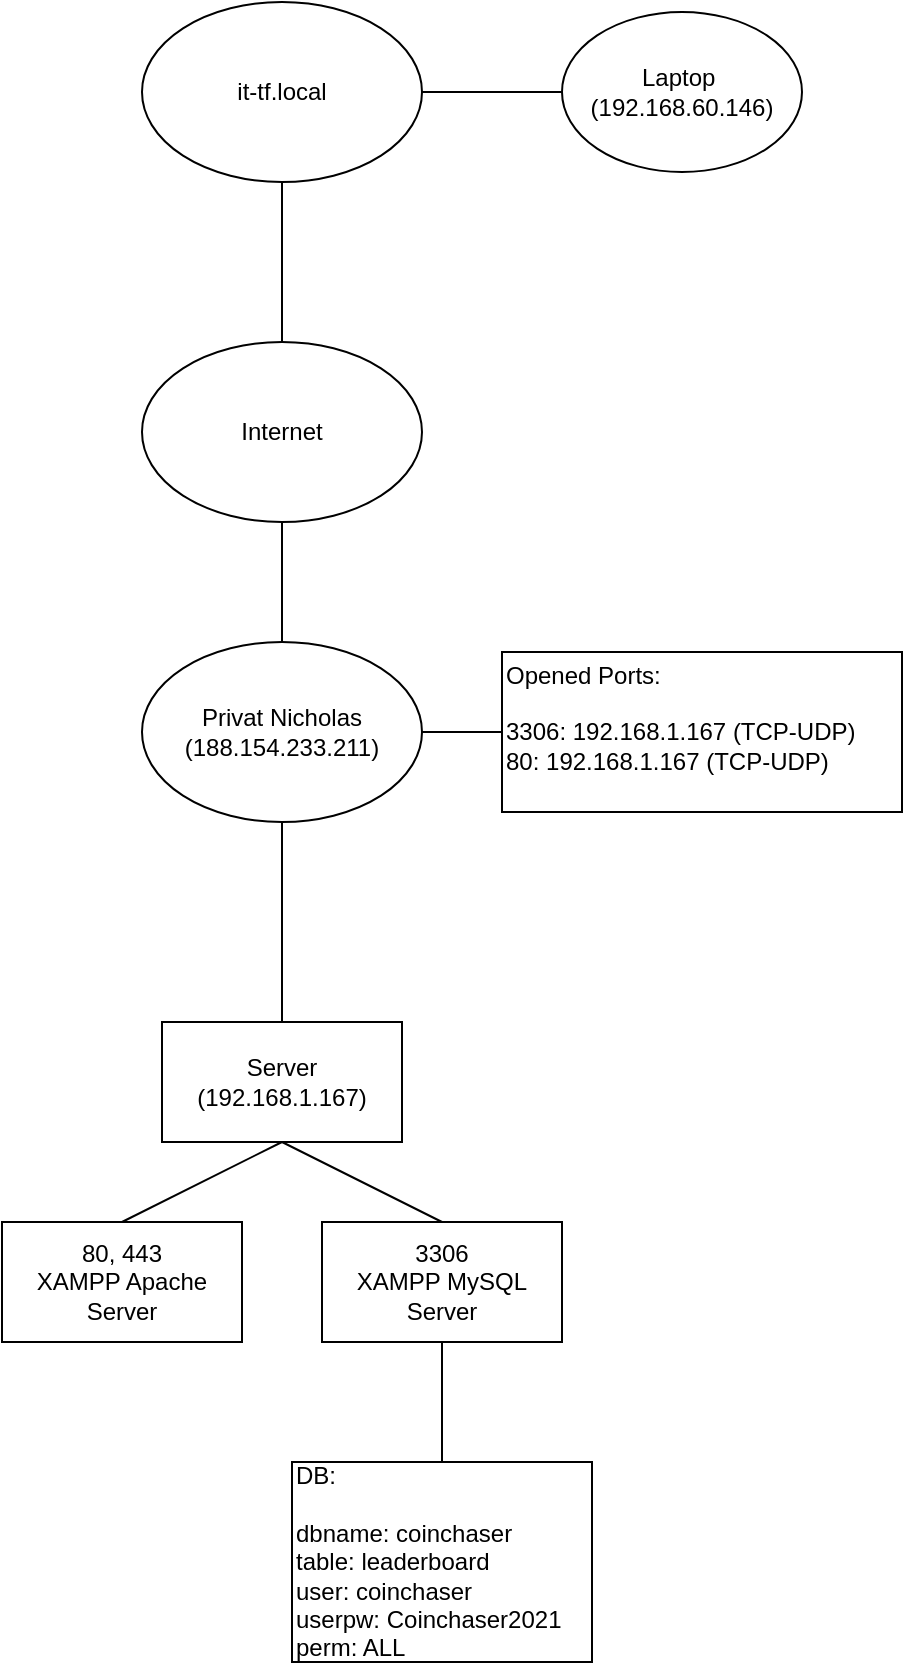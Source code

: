 <mxfile version="14.4.3" type="device"><diagram id="773FjeWrSGRfvHT-5A01" name="Seite-1"><mxGraphModel dx="1086" dy="816" grid="1" gridSize="10" guides="1" tooltips="1" connect="1" arrows="1" fold="1" page="1" pageScale="1" pageWidth="827" pageHeight="1169" math="0" shadow="0"><root><mxCell id="0"/><mxCell id="1" parent="0"/><mxCell id="YPBDrTzwjdlKrAquY6db-1" value="it-tf.local" style="ellipse;whiteSpace=wrap;html=1;" vertex="1" parent="1"><mxGeometry x="160" y="40" width="140" height="90" as="geometry"/></mxCell><mxCell id="YPBDrTzwjdlKrAquY6db-2" value="Privat Nicholas&lt;br&gt;(188.154.233.211)" style="ellipse;whiteSpace=wrap;html=1;" vertex="1" parent="1"><mxGeometry x="160" y="360" width="140" height="90" as="geometry"/></mxCell><mxCell id="YPBDrTzwjdlKrAquY6db-4" value="Server&lt;br&gt;(192.168.1.167)" style="rounded=0;whiteSpace=wrap;html=1;" vertex="1" parent="1"><mxGeometry x="170" y="550" width="120" height="60" as="geometry"/></mxCell><mxCell id="YPBDrTzwjdlKrAquY6db-6" value="Opened Ports:&amp;nbsp;&lt;br&gt;&lt;br&gt;3306: 192.168.1.167 (TCP-UDP)&lt;br&gt;&lt;div&gt;&lt;span&gt;80: 192.168.1.167 (TCP-UDP)&lt;/span&gt;&lt;/div&gt;&lt;div&gt;&lt;br&gt;&lt;/div&gt;" style="rounded=0;whiteSpace=wrap;html=1;align=left;" vertex="1" parent="1"><mxGeometry x="340" y="365" width="200" height="80" as="geometry"/></mxCell><mxCell id="YPBDrTzwjdlKrAquY6db-7" value="" style="endArrow=none;html=1;exitX=0.5;exitY=0;exitDx=0;exitDy=0;entryX=0.5;entryY=1;entryDx=0;entryDy=0;" edge="1" parent="1" source="YPBDrTzwjdlKrAquY6db-4" target="YPBDrTzwjdlKrAquY6db-2"><mxGeometry width="50" height="50" relative="1" as="geometry"><mxPoint x="380" y="510" as="sourcePoint"/><mxPoint x="430" y="460" as="targetPoint"/></mxGeometry></mxCell><mxCell id="YPBDrTzwjdlKrAquY6db-8" value="Internet" style="ellipse;whiteSpace=wrap;html=1;" vertex="1" parent="1"><mxGeometry x="160" y="210" width="140" height="90" as="geometry"/></mxCell><mxCell id="YPBDrTzwjdlKrAquY6db-9" value="" style="endArrow=none;html=1;entryX=0.5;entryY=1;entryDx=0;entryDy=0;exitX=0.5;exitY=0;exitDx=0;exitDy=0;" edge="1" parent="1" source="YPBDrTzwjdlKrAquY6db-8" target="YPBDrTzwjdlKrAquY6db-1"><mxGeometry width="50" height="50" relative="1" as="geometry"><mxPoint x="390" y="390" as="sourcePoint"/><mxPoint x="440" y="340" as="targetPoint"/></mxGeometry></mxCell><mxCell id="YPBDrTzwjdlKrAquY6db-10" value="" style="endArrow=none;html=1;exitX=0.5;exitY=0;exitDx=0;exitDy=0;entryX=0.5;entryY=1;entryDx=0;entryDy=0;" edge="1" parent="1" source="YPBDrTzwjdlKrAquY6db-2" target="YPBDrTzwjdlKrAquY6db-8"><mxGeometry width="50" height="50" relative="1" as="geometry"><mxPoint x="360" y="450" as="sourcePoint"/><mxPoint x="430" y="360" as="targetPoint"/></mxGeometry></mxCell><mxCell id="YPBDrTzwjdlKrAquY6db-11" value="Laptop&amp;nbsp;&lt;br&gt;(192.168.60.146)" style="ellipse;whiteSpace=wrap;html=1;" vertex="1" parent="1"><mxGeometry x="370" y="45" width="120" height="80" as="geometry"/></mxCell><mxCell id="YPBDrTzwjdlKrAquY6db-12" value="3306&lt;br&gt;XAMPP MySQL Server" style="rounded=0;whiteSpace=wrap;html=1;" vertex="1" parent="1"><mxGeometry x="250" y="650" width="120" height="60" as="geometry"/></mxCell><mxCell id="YPBDrTzwjdlKrAquY6db-13" value="" style="endArrow=none;html=1;exitX=0.5;exitY=1;exitDx=0;exitDy=0;entryX=0.5;entryY=0;entryDx=0;entryDy=0;" edge="1" parent="1" source="YPBDrTzwjdlKrAquY6db-4" target="YPBDrTzwjdlKrAquY6db-12"><mxGeometry width="50" height="50" relative="1" as="geometry"><mxPoint x="420" y="650" as="sourcePoint"/><mxPoint x="390" y="670" as="targetPoint"/></mxGeometry></mxCell><mxCell id="YPBDrTzwjdlKrAquY6db-16" value="80, 443&lt;br&gt;XAMPP Apache Server" style="rounded=0;whiteSpace=wrap;html=1;" vertex="1" parent="1"><mxGeometry x="90" y="650" width="120" height="60" as="geometry"/></mxCell><mxCell id="YPBDrTzwjdlKrAquY6db-17" value="" style="endArrow=none;html=1;exitX=0.5;exitY=0;exitDx=0;exitDy=0;entryX=0.5;entryY=1;entryDx=0;entryDy=0;" edge="1" parent="1" source="YPBDrTzwjdlKrAquY6db-16" target="YPBDrTzwjdlKrAquY6db-4"><mxGeometry width="50" height="50" relative="1" as="geometry"><mxPoint x="540" y="590" as="sourcePoint"/><mxPoint x="590" y="540" as="targetPoint"/></mxGeometry></mxCell><mxCell id="YPBDrTzwjdlKrAquY6db-18" value="" style="endArrow=none;html=1;exitX=1;exitY=0.5;exitDx=0;exitDy=0;entryX=0;entryY=0.5;entryDx=0;entryDy=0;" edge="1" parent="1" source="YPBDrTzwjdlKrAquY6db-1" target="YPBDrTzwjdlKrAquY6db-11"><mxGeometry width="50" height="50" relative="1" as="geometry"><mxPoint x="550" y="200" as="sourcePoint"/><mxPoint x="600" y="150" as="targetPoint"/></mxGeometry></mxCell><mxCell id="YPBDrTzwjdlKrAquY6db-20" value="DB:&lt;br&gt;&lt;br&gt;dbname: coinchaser&lt;br&gt;table: leaderboard&lt;br&gt;user: coinchaser&lt;br&gt;userpw: Coinchaser2021&lt;br&gt;perm: ALL" style="rounded=0;whiteSpace=wrap;html=1;align=left;" vertex="1" parent="1"><mxGeometry x="235" y="770" width="150" height="100" as="geometry"/></mxCell><mxCell id="YPBDrTzwjdlKrAquY6db-21" value="" style="endArrow=none;html=1;exitX=0.5;exitY=0;exitDx=0;exitDy=0;entryX=0.5;entryY=1;entryDx=0;entryDy=0;" edge="1" parent="1" source="YPBDrTzwjdlKrAquY6db-20" target="YPBDrTzwjdlKrAquY6db-12"><mxGeometry width="50" height="50" relative="1" as="geometry"><mxPoint x="390" y="580" as="sourcePoint"/><mxPoint x="440" y="530" as="targetPoint"/></mxGeometry></mxCell><mxCell id="YPBDrTzwjdlKrAquY6db-22" value="" style="endArrow=none;html=1;entryX=0;entryY=0.5;entryDx=0;entryDy=0;exitX=1;exitY=0.5;exitDx=0;exitDy=0;" edge="1" parent="1" source="YPBDrTzwjdlKrAquY6db-2" target="YPBDrTzwjdlKrAquY6db-6"><mxGeometry width="50" height="50" relative="1" as="geometry"><mxPoint x="390" y="600" as="sourcePoint"/><mxPoint x="440" y="550" as="targetPoint"/></mxGeometry></mxCell></root></mxGraphModel></diagram></mxfile>